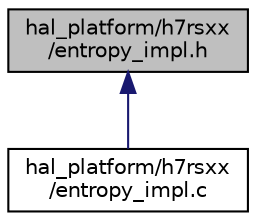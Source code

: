 digraph "hal_platform/h7rsxx/entropy_impl.h"
{
 // INTERACTIVE_SVG=YES
 // LATEX_PDF_SIZE
  bgcolor="transparent";
  edge [fontname="Helvetica",fontsize="10",labelfontname="Helvetica",labelfontsize="10"];
  node [fontname="Helvetica",fontsize="10",shape=record];
  Node1 [label="hal_platform/h7rsxx\l/entropy_impl.h",height=0.2,width=0.4,color="black", fillcolor="grey75", style="filled", fontcolor="black",tooltip="STM32F4xx Entropy Implementation Notes."];
  Node1 -> Node2 [dir="back",color="midnightblue",fontsize="10",style="solid",fontname="Helvetica"];
  Node2 [label="hal_platform/h7rsxx\l/entropy_impl.c",height=0.2,width=0.4,color="black",URL="$h7rsxx_2entropy__impl_8c.html",tooltip=" "];
}
